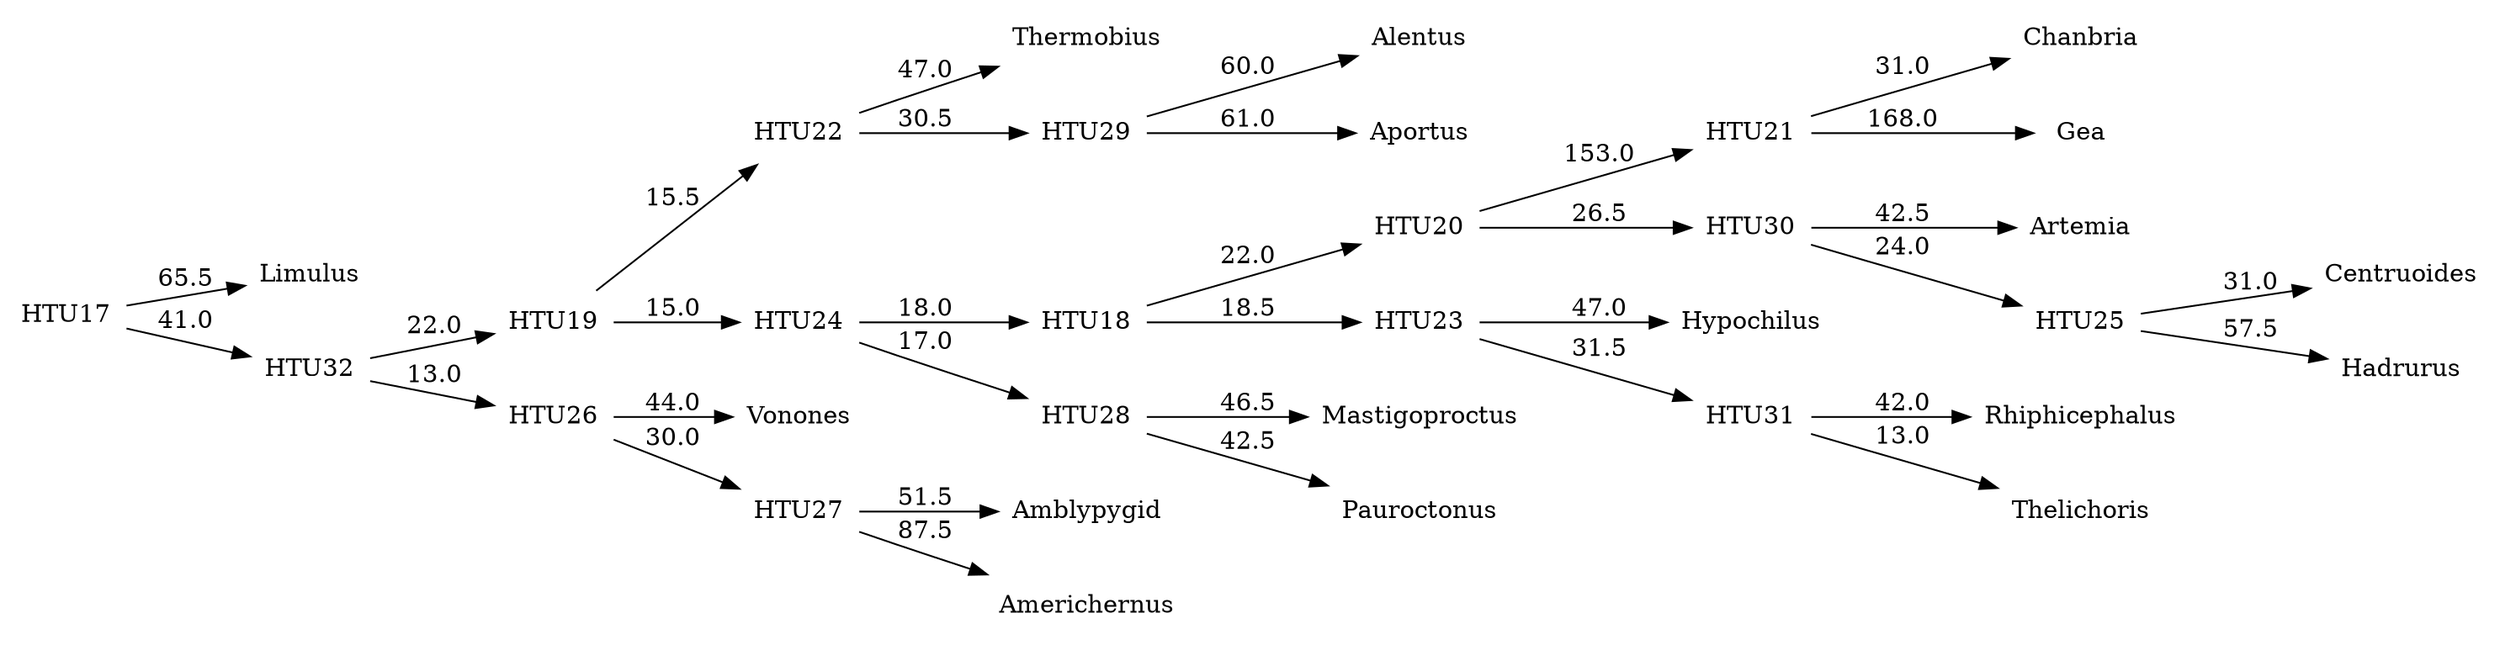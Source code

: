 digraph G {
	rankdir = LR;	node [ shape = none];

    0 [label=Alentus];
    1 [label=Amblypygid];
    2 [label=Americhernus];
    3 [label=Aportus];
    4 [label=Artemia];
    5 [label=Centruoides];
    6 [label=Chanbria];
    7 [label=Gea];
    8 [label=Hadrurus];
    9 [label=Hypochilus];
    10 [label=Limulus];
    11 [label=Mastigoproctus];
    12 [label=Pauroctonus];
    13 [label=Rhiphicephalus];
    14 [label=Thelichoris];
    15 [label=Thermobius];
    16 [label=Vonones];
    17 [label=HTU17];
    18 [label=HTU18];
    19 [label=HTU19];
    20 [label=HTU20];
    21 [label=HTU21];
    22 [label=HTU22];
    23 [label=HTU23];
    24 [label=HTU24];
    25 [label=HTU25];
    26 [label=HTU26];
    27 [label=HTU27];
    28 [label=HTU28];
    29 [label=HTU29];
    30 [label=HTU30];
    31 [label=HTU31];
    32 [label=HTU32];
    17 -> 10 [label=65.5];
    17 -> 32 [label=41.0];
    18 -> 20 [label=22.0];
    18 -> 23 [label=18.5];
    19 -> 22 [label=15.5];
    19 -> 24 [label=15.0];
    20 -> 21 [label=153.0];
    20 -> 30 [label=26.5];
    21 -> 6 [label=31.0];
    21 -> 7 [label=168.0];
    22 -> 15 [label=47.0];
    22 -> 29 [label=30.5];
    23 -> 9 [label=47.0];
    23 -> 31 [label=31.5];
    24 -> 18 [label=18.0];
    24 -> 28 [label=17.0];
    25 -> 5 [label=31.0];
    25 -> 8 [label=57.5];
    26 -> 16 [label=44.0];
    26 -> 27 [label=30.0];
    27 -> 1 [label=51.5];
    27 -> 2 [label=87.5];
    28 -> 11 [label=46.5];
    28 -> 12 [label=42.5];
    29 -> 0 [label=60.0];
    29 -> 3 [label=61.0];
    30 -> 4 [label=42.5];
    30 -> 25 [label=24.0];
    31 -> 13 [label=42.0];
    31 -> 14 [label=13.0];
    32 -> 19 [label=22.0];
    32 -> 26 [label=13.0];
}
//998.0
